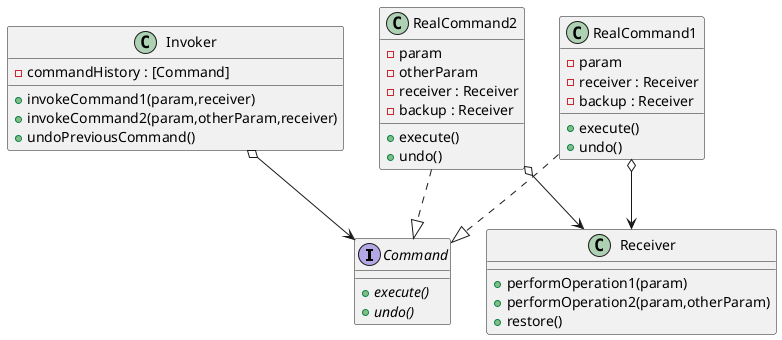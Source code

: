 @startuml
  interface Command{
    + {abstract} execute()
    + {abstract} undo()
  }

  class RealCommand1{
    - param
    - receiver : Receiver
    - backup : Receiver
    + execute()
    + undo()
  }

  class RealCommand2{
    - param
    - otherParam
    - receiver : Receiver
    - backup : Receiver
    + execute()
    + undo()
  }

  class Receiver{
    + performOperation1(param)
    + performOperation2(param,otherParam)
    + restore()
  }

  class Invoker{
    - commandHistory : [Command]
    + invokeCommand1(param,receiver)
    + invokeCommand2(param,otherParam,receiver)
    + undoPreviousCommand()
  }
  RealCommand1 ..|> Command
  RealCommand2 ..|> Command
  Invoker o--> Command
  RealCommand1 o--> Receiver
  RealCommand2 o--> Receiver
@enduml
